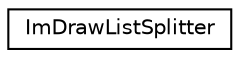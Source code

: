 digraph "Graphical Class Hierarchy"
{
 // LATEX_PDF_SIZE
  edge [fontname="Helvetica",fontsize="10",labelfontname="Helvetica",labelfontsize="10"];
  node [fontname="Helvetica",fontsize="10",shape=record];
  rankdir="LR";
  Node0 [label="ImDrawListSplitter",height=0.2,width=0.4,color="black", fillcolor="white", style="filled",URL="$structImDrawListSplitter.html",tooltip=" "];
}
